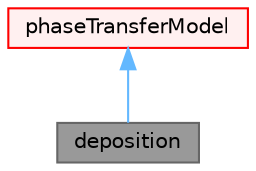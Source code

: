 digraph "deposition"
{
 // LATEX_PDF_SIZE
  bgcolor="transparent";
  edge [fontname=Helvetica,fontsize=10,labelfontname=Helvetica,labelfontsize=10];
  node [fontname=Helvetica,fontsize=10,shape=box,height=0.2,width=0.4];
  Node1 [id="Node000001",label="deposition",height=0.2,width=0.4,color="gray40", fillcolor="grey60", style="filled", fontcolor="black",tooltip="Phase transfer model representing change from a dispersed phase to a film as a result of deposition o..."];
  Node2 -> Node1 [id="edge1_Node000001_Node000002",dir="back",color="steelblue1",style="solid",tooltip=" "];
  Node2 [id="Node000002",label="phaseTransferModel",height=0.2,width=0.4,color="red", fillcolor="#FFF0F0", style="filled",URL="$classFoam_1_1phaseTransferModel.html",tooltip=" "];
}
